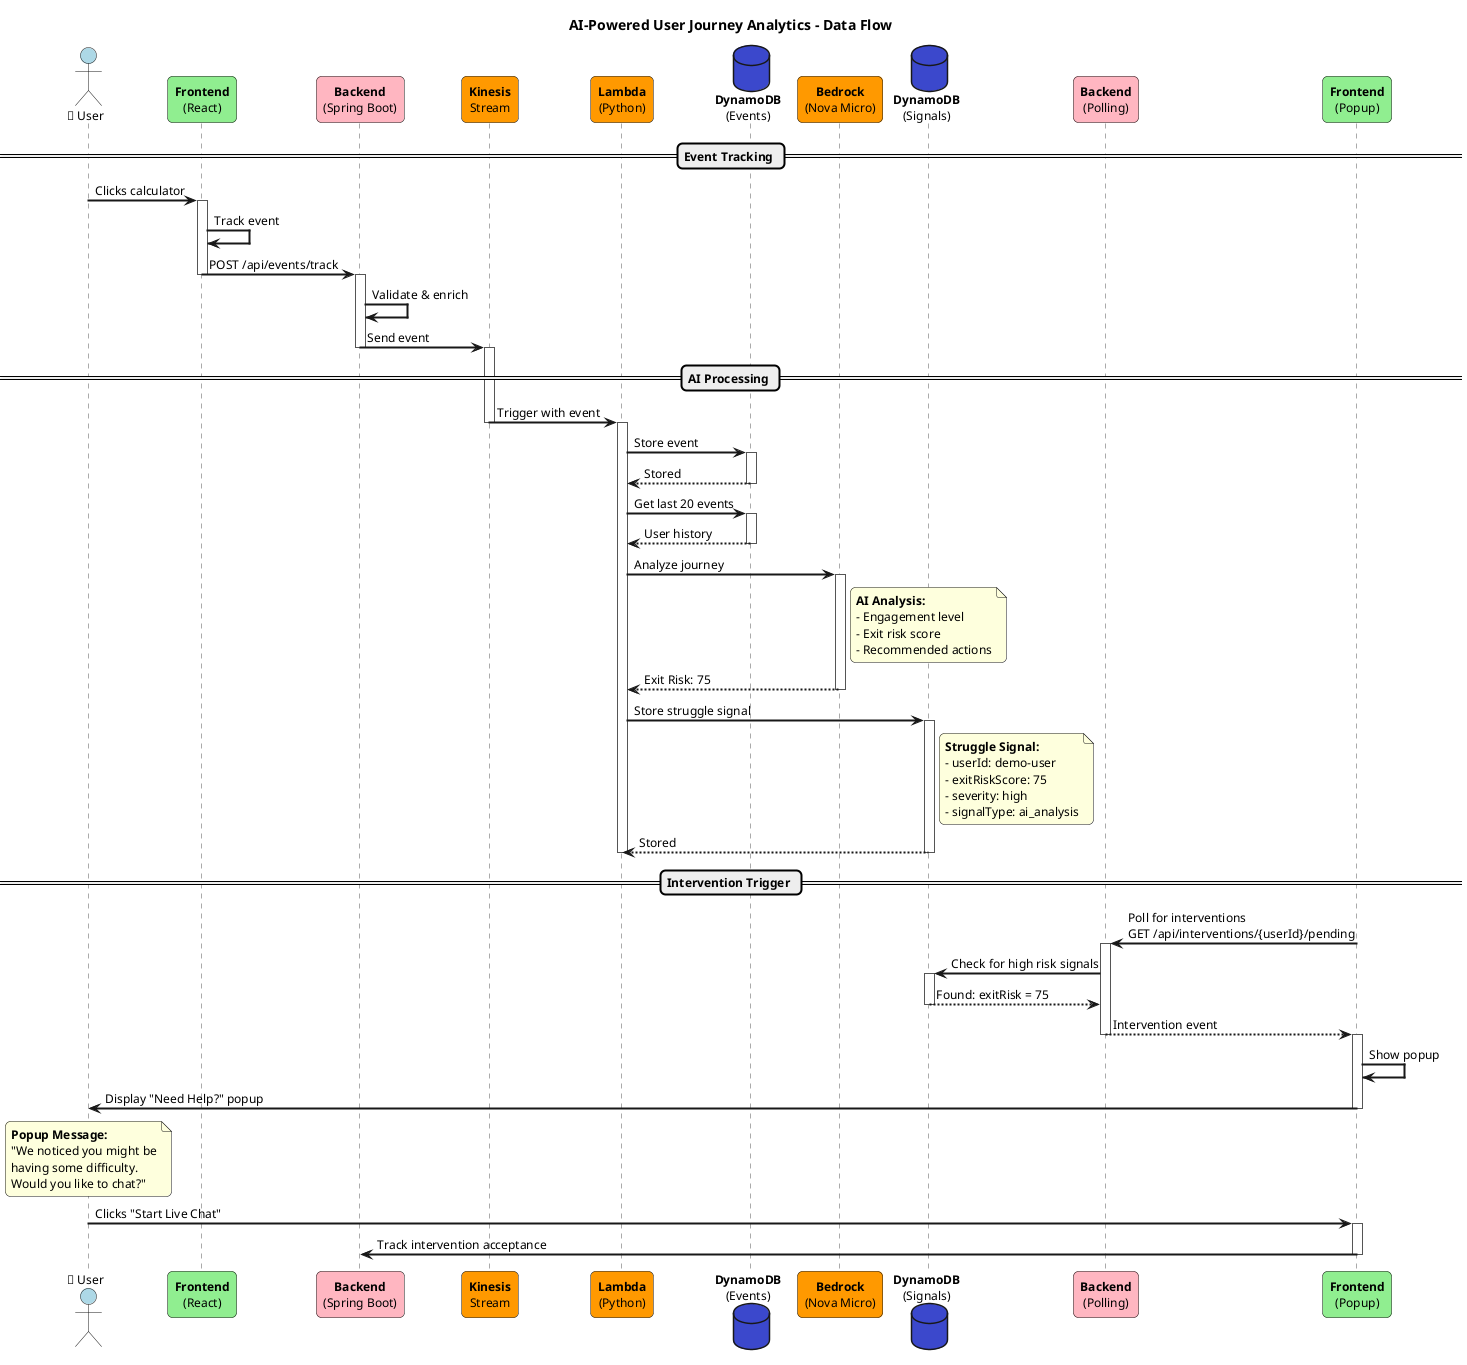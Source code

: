 @startuml AI Data Flow - User Journey Analytics

skinparam backgroundColor #FFFFFF
skinparam defaultFontName Arial
skinparam defaultFontSize 12
skinparam roundcorner 10
skinparam shadowing false
skinparam sequenceArrowThickness 2
skinparam sequenceLifeLineBorderColor #555555

title **AI-Powered User Journey Analytics - Data Flow**

actor "👤 User" as user #lightblue
participant "**Frontend**\n(React)" as frontend #90EE90
participant "**Backend**\n(Spring Boot)" as backend #FFB6C1
participant "**Kinesis**\nStream" as kinesis #FF9900
participant "**Lambda**\n(Python)" as lambda #FF9900
database "**DynamoDB**\n(Events)" as dynamodb1 #3B48CC
participant "**Bedrock**\n(Nova Micro)" as bedrock #FF9900
database "**DynamoDB**\n(Signals)" as dynamodb2 #3B48CC
participant "**Backend**\n(Polling)" as backend2 #FFB6C1
participant "**Frontend**\n(Popup)" as frontend2 #90EE90

== Event Tracking ==
user -> frontend: Clicks calculator
activate frontend
frontend -> frontend: Track event
frontend -> backend: POST /api/events/track
deactivate frontend

activate backend
backend -> backend: Validate & enrich
backend -> kinesis: Send event
deactivate backend

== AI Processing ==
activate kinesis
kinesis -> lambda: Trigger with event
deactivate kinesis

activate lambda
lambda -> dynamodb1: Store event
activate dynamodb1
dynamodb1 --> lambda: Stored
deactivate dynamodb1

lambda -> dynamodb1: Get last 20 events
activate dynamodb1
dynamodb1 --> lambda: User history
deactivate dynamodb1

lambda -> bedrock: Analyze journey
activate bedrock
note right of bedrock
  **AI Analysis:**
  - Engagement level
  - Exit risk score
  - Recommended actions
end note
bedrock --> lambda: Exit Risk: 75
deactivate bedrock

lambda -> dynamodb2: Store struggle signal
activate dynamodb2
note right of dynamodb2
  **Struggle Signal:**
  - userId: demo-user
  - exitRiskScore: 75
  - severity: high
  - signalType: ai_analysis
end note
dynamodb2 --> lambda: Stored
deactivate dynamodb2
deactivate lambda

== Intervention Trigger ==
frontend2 -> backend2: Poll for interventions\nGET /api/interventions/{userId}/pending
activate backend2
backend2 -> dynamodb2: Check for high risk signals
activate dynamodb2
dynamodb2 --> backend2: Found: exitRisk = 75
deactivate dynamodb2

backend2 --> frontend2: Intervention event
deactivate backend2

activate frontend2
frontend2 -> frontend2: Show popup
frontend2 -> user: Display "Need Help?" popup
deactivate frontend2

note over user
  **Popup Message:**
  "We noticed you might be
  having some difficulty.
  Would you like to chat?"
end note

user -> frontend2: Clicks "Start Live Chat"
activate frontend2
frontend2 -> backend: Track intervention acceptance
deactivate frontend2

@enduml
